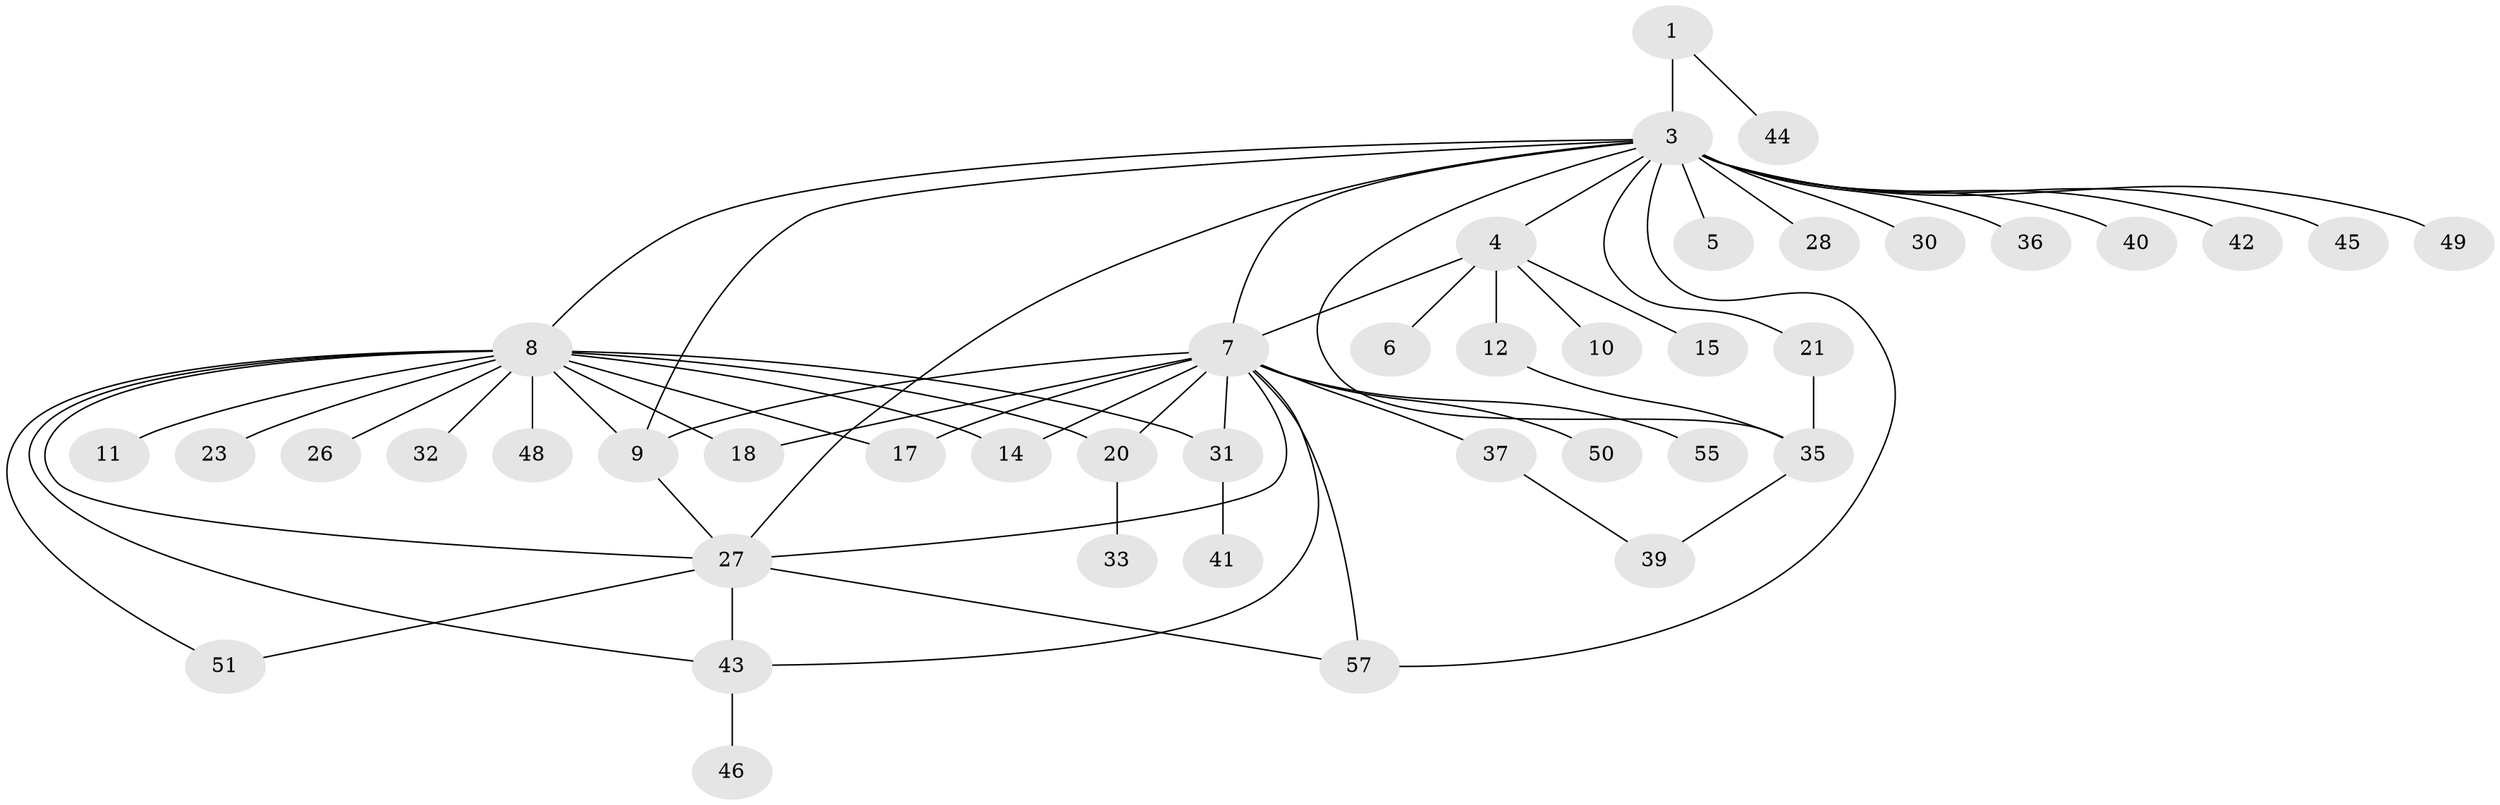 // Generated by graph-tools (version 1.1) at 2025/51/02/27/25 19:51:55]
// undirected, 42 vertices, 60 edges
graph export_dot {
graph [start="1"]
  node [color=gray90,style=filled];
  1 [super="+2"];
  3 [super="+24"];
  4 [super="+19"];
  5;
  6;
  7 [super="+22"];
  8 [super="+13"];
  9 [super="+56"];
  10;
  11;
  12 [super="+16"];
  14;
  15;
  17 [super="+58"];
  18 [super="+25"];
  20 [super="+29"];
  21;
  23;
  26;
  27 [super="+47"];
  28 [super="+34"];
  30 [super="+52"];
  31;
  32;
  33;
  35 [super="+38"];
  36;
  37;
  39;
  40;
  41;
  42;
  43 [super="+53"];
  44;
  45;
  46;
  48;
  49;
  50;
  51 [super="+54"];
  55;
  57;
  1 -- 3 [weight=2];
  1 -- 44;
  3 -- 4;
  3 -- 5;
  3 -- 7;
  3 -- 8;
  3 -- 21;
  3 -- 27;
  3 -- 28;
  3 -- 30;
  3 -- 35;
  3 -- 36;
  3 -- 40;
  3 -- 42;
  3 -- 45;
  3 -- 49;
  3 -- 57;
  3 -- 9;
  4 -- 6;
  4 -- 7;
  4 -- 10;
  4 -- 12;
  4 -- 15;
  7 -- 9 [weight=2];
  7 -- 14;
  7 -- 17;
  7 -- 18;
  7 -- 20;
  7 -- 27;
  7 -- 37;
  7 -- 43;
  7 -- 55;
  7 -- 57;
  7 -- 50;
  7 -- 31;
  8 -- 9;
  8 -- 11;
  8 -- 14;
  8 -- 20;
  8 -- 23;
  8 -- 26;
  8 -- 31;
  8 -- 32;
  8 -- 43;
  8 -- 51;
  8 -- 27;
  8 -- 48;
  8 -- 17;
  8 -- 18;
  9 -- 27;
  12 -- 35;
  20 -- 33;
  21 -- 35;
  27 -- 57;
  27 -- 43;
  27 -- 51;
  31 -- 41;
  35 -- 39;
  37 -- 39;
  43 -- 46;
}
